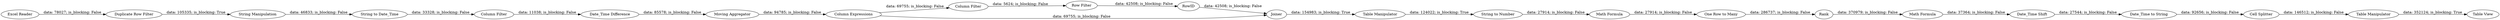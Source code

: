 digraph {
	"-8990710776651410616_24" [label="Date_Time Difference"]
	"-8990710776651410616_27" [label="Column Filter"]
	"-8990710776651410616_1" [label="Excel Reader"]
	"-8990710776651410616_82" [label="One Row to Many"]
	"-8990710776651410616_90" [label="Date_Time to String"]
	"-8990710776651410616_30" [label=Joiner]
	"-8990710776651410616_26" [label="Column Expressions"]
	"-8990710776651410616_29" [label=RowID]
	"-8990710776651410616_89" [label="String to Number"]
	"-8990710776651410616_93" [label="Table View"]
	"-8990710776651410616_88" [label="Math Formula"]
	"-8990710776651410616_92" [label="Table Manipulator"]
	"-8990710776651410616_85" [label="Date_Time Shift"]
	"-8990710776651410616_23" [label="Column Filter"]
	"-8990710776651410616_91" [label="Cell Splitter"]
	"-8990710776651410616_22" [label="String to Date_Time"]
	"-8990710776651410616_83" [label="Math Formula"]
	"-8990710776651410616_31" [label="Table Manipulator"]
	"-8990710776651410616_21" [label="String Manipulation"]
	"-8990710776651410616_2" [label="Duplicate Row Filter"]
	"-8990710776651410616_25" [label="Moving Aggregator"]
	"-8990710776651410616_28" [label="Row Filter"]
	"-8990710776651410616_84" [label=Rank]
	"-8990710776651410616_26" -> "-8990710776651410616_30" [label="data: 69755; is_blocking: False"]
	"-8990710776651410616_85" -> "-8990710776651410616_90" [label="data: 27544; is_blocking: False"]
	"-8990710776651410616_83" -> "-8990710776651410616_82" [label="data: 27914; is_blocking: False"]
	"-8990710776651410616_89" -> "-8990710776651410616_83" [label="data: 27914; is_blocking: False"]
	"-8990710776651410616_88" -> "-8990710776651410616_85" [label="data: 37364; is_blocking: False"]
	"-8990710776651410616_1" -> "-8990710776651410616_2" [label="data: 78027; is_blocking: False"]
	"-8990710776651410616_26" -> "-8990710776651410616_27" [label="data: 69755; is_blocking: False"]
	"-8990710776651410616_24" -> "-8990710776651410616_25" [label="data: 85578; is_blocking: False"]
	"-8990710776651410616_25" -> "-8990710776651410616_26" [label="data: 94785; is_blocking: False"]
	"-8990710776651410616_28" -> "-8990710776651410616_29" [label="data: 42508; is_blocking: False"]
	"-8990710776651410616_90" -> "-8990710776651410616_91" [label="data: 92656; is_blocking: False"]
	"-8990710776651410616_30" -> "-8990710776651410616_31" [label="data: 154983; is_blocking: True"]
	"-8990710776651410616_23" -> "-8990710776651410616_24" [label="data: 11038; is_blocking: False"]
	"-8990710776651410616_92" -> "-8990710776651410616_93" [label="data: 352124; is_blocking: True"]
	"-8990710776651410616_27" -> "-8990710776651410616_28" [label="data: 5624; is_blocking: False"]
	"-8990710776651410616_91" -> "-8990710776651410616_92" [label="data: 146512; is_blocking: False"]
	"-8990710776651410616_2" -> "-8990710776651410616_21" [label="data: 105335; is_blocking: True"]
	"-8990710776651410616_29" -> "-8990710776651410616_30" [label="data: 42508; is_blocking: False"]
	"-8990710776651410616_22" -> "-8990710776651410616_23" [label="data: 33328; is_blocking: False"]
	"-8990710776651410616_31" -> "-8990710776651410616_89" [label="data: 124022; is_blocking: True"]
	"-8990710776651410616_84" -> "-8990710776651410616_88" [label="data: 370979; is_blocking: False"]
	"-8990710776651410616_21" -> "-8990710776651410616_22" [label="data: 46833; is_blocking: False"]
	"-8990710776651410616_82" -> "-8990710776651410616_84" [label="data: 286737; is_blocking: False"]
	rankdir=LR
}
